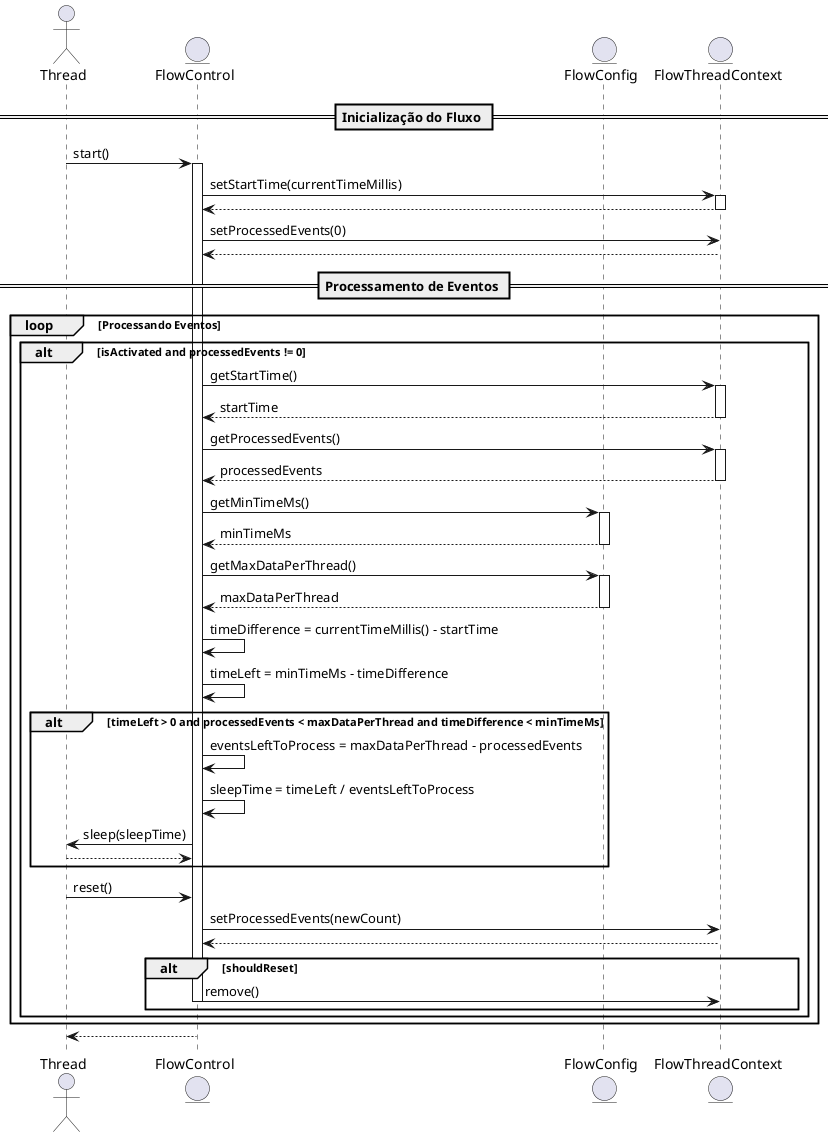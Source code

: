 @startuml
actor Thread
entity FlowControl
entity FlowConfig
entity FlowThreadContext

== Inicialização do Fluxo ==
Thread -> FlowControl : start()
activate FlowControl
FlowControl -> FlowThreadContext : setStartTime(currentTimeMillis)
activate FlowThreadContext
FlowThreadContext --> FlowControl :
deactivate FlowThreadContext
FlowControl -> FlowThreadContext : setProcessedEvents(0)
FlowThreadContext --> FlowControl :
deactivate FlowThreadContext

== Processamento de Eventos ==
loop Processando Eventos
    alt isActivated and processedEvents != 0
        FlowControl -> FlowThreadContext : getStartTime()
        activate FlowThreadContext
        FlowThreadContext --> FlowControl : startTime
        deactivate FlowThreadContext

        FlowControl -> FlowThreadContext : getProcessedEvents()
        activate FlowThreadContext
        FlowThreadContext --> FlowControl : processedEvents
        deactivate FlowThreadContext

        FlowControl -> FlowConfig : getMinTimeMs()
        activate FlowConfig
        FlowConfig --> FlowControl : minTimeMs
        deactivate FlowConfig

        FlowControl -> FlowConfig : getMaxDataPerThread()
        activate FlowConfig
        FlowConfig --> FlowControl : maxDataPerThread
        deactivate FlowConfig

        FlowControl -> FlowControl : timeDifference = currentTimeMillis() - startTime
        FlowControl -> FlowControl : timeLeft = minTimeMs - timeDifference

        alt timeLeft > 0 and processedEvents < maxDataPerThread and timeDifference < minTimeMs
            FlowControl -> FlowControl : eventsLeftToProcess = maxDataPerThread - processedEvents
            FlowControl -> FlowControl : sleepTime = timeLeft / eventsLeftToProcess

            FlowControl -> Thread : sleep(sleepTime)
            Thread --> FlowControl :
        end
        Thread -> FlowControl : reset()
        FlowControl -> FlowThreadContext : setProcessedEvents(newCount)
        FlowThreadContext --> FlowControl :
        deactivate FlowThreadContext
        alt shouldReset
            FlowControl -> FlowThreadContext : remove()
            deactivate FlowControl
        end
    end
end

FlowControl --> Thread :
deactivate FlowControl
@enduml
